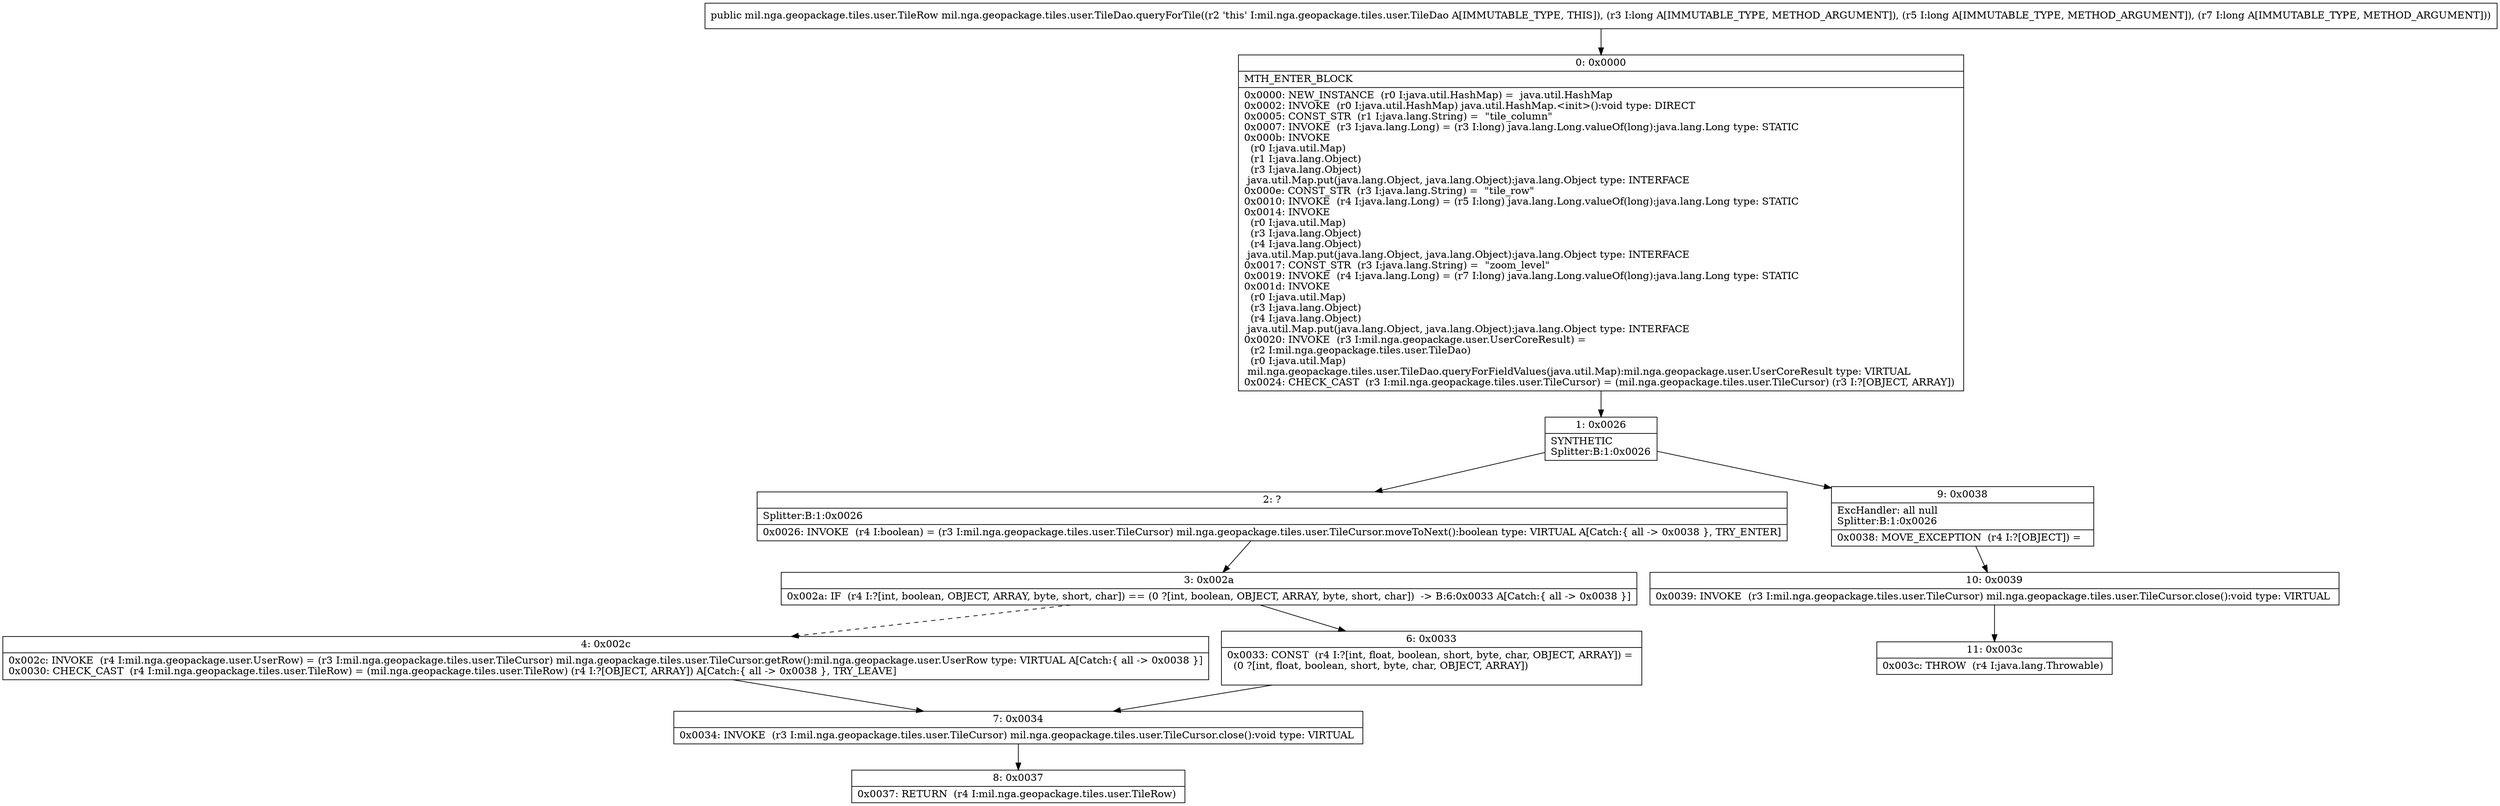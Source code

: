 digraph "CFG formil.nga.geopackage.tiles.user.TileDao.queryForTile(JJJ)Lmil\/nga\/geopackage\/tiles\/user\/TileRow;" {
Node_0 [shape=record,label="{0\:\ 0x0000|MTH_ENTER_BLOCK\l|0x0000: NEW_INSTANCE  (r0 I:java.util.HashMap) =  java.util.HashMap \l0x0002: INVOKE  (r0 I:java.util.HashMap) java.util.HashMap.\<init\>():void type: DIRECT \l0x0005: CONST_STR  (r1 I:java.lang.String) =  \"tile_column\" \l0x0007: INVOKE  (r3 I:java.lang.Long) = (r3 I:long) java.lang.Long.valueOf(long):java.lang.Long type: STATIC \l0x000b: INVOKE  \l  (r0 I:java.util.Map)\l  (r1 I:java.lang.Object)\l  (r3 I:java.lang.Object)\l java.util.Map.put(java.lang.Object, java.lang.Object):java.lang.Object type: INTERFACE \l0x000e: CONST_STR  (r3 I:java.lang.String) =  \"tile_row\" \l0x0010: INVOKE  (r4 I:java.lang.Long) = (r5 I:long) java.lang.Long.valueOf(long):java.lang.Long type: STATIC \l0x0014: INVOKE  \l  (r0 I:java.util.Map)\l  (r3 I:java.lang.Object)\l  (r4 I:java.lang.Object)\l java.util.Map.put(java.lang.Object, java.lang.Object):java.lang.Object type: INTERFACE \l0x0017: CONST_STR  (r3 I:java.lang.String) =  \"zoom_level\" \l0x0019: INVOKE  (r4 I:java.lang.Long) = (r7 I:long) java.lang.Long.valueOf(long):java.lang.Long type: STATIC \l0x001d: INVOKE  \l  (r0 I:java.util.Map)\l  (r3 I:java.lang.Object)\l  (r4 I:java.lang.Object)\l java.util.Map.put(java.lang.Object, java.lang.Object):java.lang.Object type: INTERFACE \l0x0020: INVOKE  (r3 I:mil.nga.geopackage.user.UserCoreResult) = \l  (r2 I:mil.nga.geopackage.tiles.user.TileDao)\l  (r0 I:java.util.Map)\l mil.nga.geopackage.tiles.user.TileDao.queryForFieldValues(java.util.Map):mil.nga.geopackage.user.UserCoreResult type: VIRTUAL \l0x0024: CHECK_CAST  (r3 I:mil.nga.geopackage.tiles.user.TileCursor) = (mil.nga.geopackage.tiles.user.TileCursor) (r3 I:?[OBJECT, ARRAY]) \l}"];
Node_1 [shape=record,label="{1\:\ 0x0026|SYNTHETIC\lSplitter:B:1:0x0026\l}"];
Node_2 [shape=record,label="{2\:\ ?|Splitter:B:1:0x0026\l|0x0026: INVOKE  (r4 I:boolean) = (r3 I:mil.nga.geopackage.tiles.user.TileCursor) mil.nga.geopackage.tiles.user.TileCursor.moveToNext():boolean type: VIRTUAL A[Catch:\{ all \-\> 0x0038 \}, TRY_ENTER]\l}"];
Node_3 [shape=record,label="{3\:\ 0x002a|0x002a: IF  (r4 I:?[int, boolean, OBJECT, ARRAY, byte, short, char]) == (0 ?[int, boolean, OBJECT, ARRAY, byte, short, char])  \-\> B:6:0x0033 A[Catch:\{ all \-\> 0x0038 \}]\l}"];
Node_4 [shape=record,label="{4\:\ 0x002c|0x002c: INVOKE  (r4 I:mil.nga.geopackage.user.UserRow) = (r3 I:mil.nga.geopackage.tiles.user.TileCursor) mil.nga.geopackage.tiles.user.TileCursor.getRow():mil.nga.geopackage.user.UserRow type: VIRTUAL A[Catch:\{ all \-\> 0x0038 \}]\l0x0030: CHECK_CAST  (r4 I:mil.nga.geopackage.tiles.user.TileRow) = (mil.nga.geopackage.tiles.user.TileRow) (r4 I:?[OBJECT, ARRAY]) A[Catch:\{ all \-\> 0x0038 \}, TRY_LEAVE]\l}"];
Node_6 [shape=record,label="{6\:\ 0x0033|0x0033: CONST  (r4 I:?[int, float, boolean, short, byte, char, OBJECT, ARRAY]) = \l  (0 ?[int, float, boolean, short, byte, char, OBJECT, ARRAY])\l \l}"];
Node_7 [shape=record,label="{7\:\ 0x0034|0x0034: INVOKE  (r3 I:mil.nga.geopackage.tiles.user.TileCursor) mil.nga.geopackage.tiles.user.TileCursor.close():void type: VIRTUAL \l}"];
Node_8 [shape=record,label="{8\:\ 0x0037|0x0037: RETURN  (r4 I:mil.nga.geopackage.tiles.user.TileRow) \l}"];
Node_9 [shape=record,label="{9\:\ 0x0038|ExcHandler: all null\lSplitter:B:1:0x0026\l|0x0038: MOVE_EXCEPTION  (r4 I:?[OBJECT]) =  \l}"];
Node_10 [shape=record,label="{10\:\ 0x0039|0x0039: INVOKE  (r3 I:mil.nga.geopackage.tiles.user.TileCursor) mil.nga.geopackage.tiles.user.TileCursor.close():void type: VIRTUAL \l}"];
Node_11 [shape=record,label="{11\:\ 0x003c|0x003c: THROW  (r4 I:java.lang.Throwable) \l}"];
MethodNode[shape=record,label="{public mil.nga.geopackage.tiles.user.TileRow mil.nga.geopackage.tiles.user.TileDao.queryForTile((r2 'this' I:mil.nga.geopackage.tiles.user.TileDao A[IMMUTABLE_TYPE, THIS]), (r3 I:long A[IMMUTABLE_TYPE, METHOD_ARGUMENT]), (r5 I:long A[IMMUTABLE_TYPE, METHOD_ARGUMENT]), (r7 I:long A[IMMUTABLE_TYPE, METHOD_ARGUMENT])) }"];
MethodNode -> Node_0;
Node_0 -> Node_1;
Node_1 -> Node_2;
Node_1 -> Node_9;
Node_2 -> Node_3;
Node_3 -> Node_4[style=dashed];
Node_3 -> Node_6;
Node_4 -> Node_7;
Node_6 -> Node_7;
Node_7 -> Node_8;
Node_9 -> Node_10;
Node_10 -> Node_11;
}

